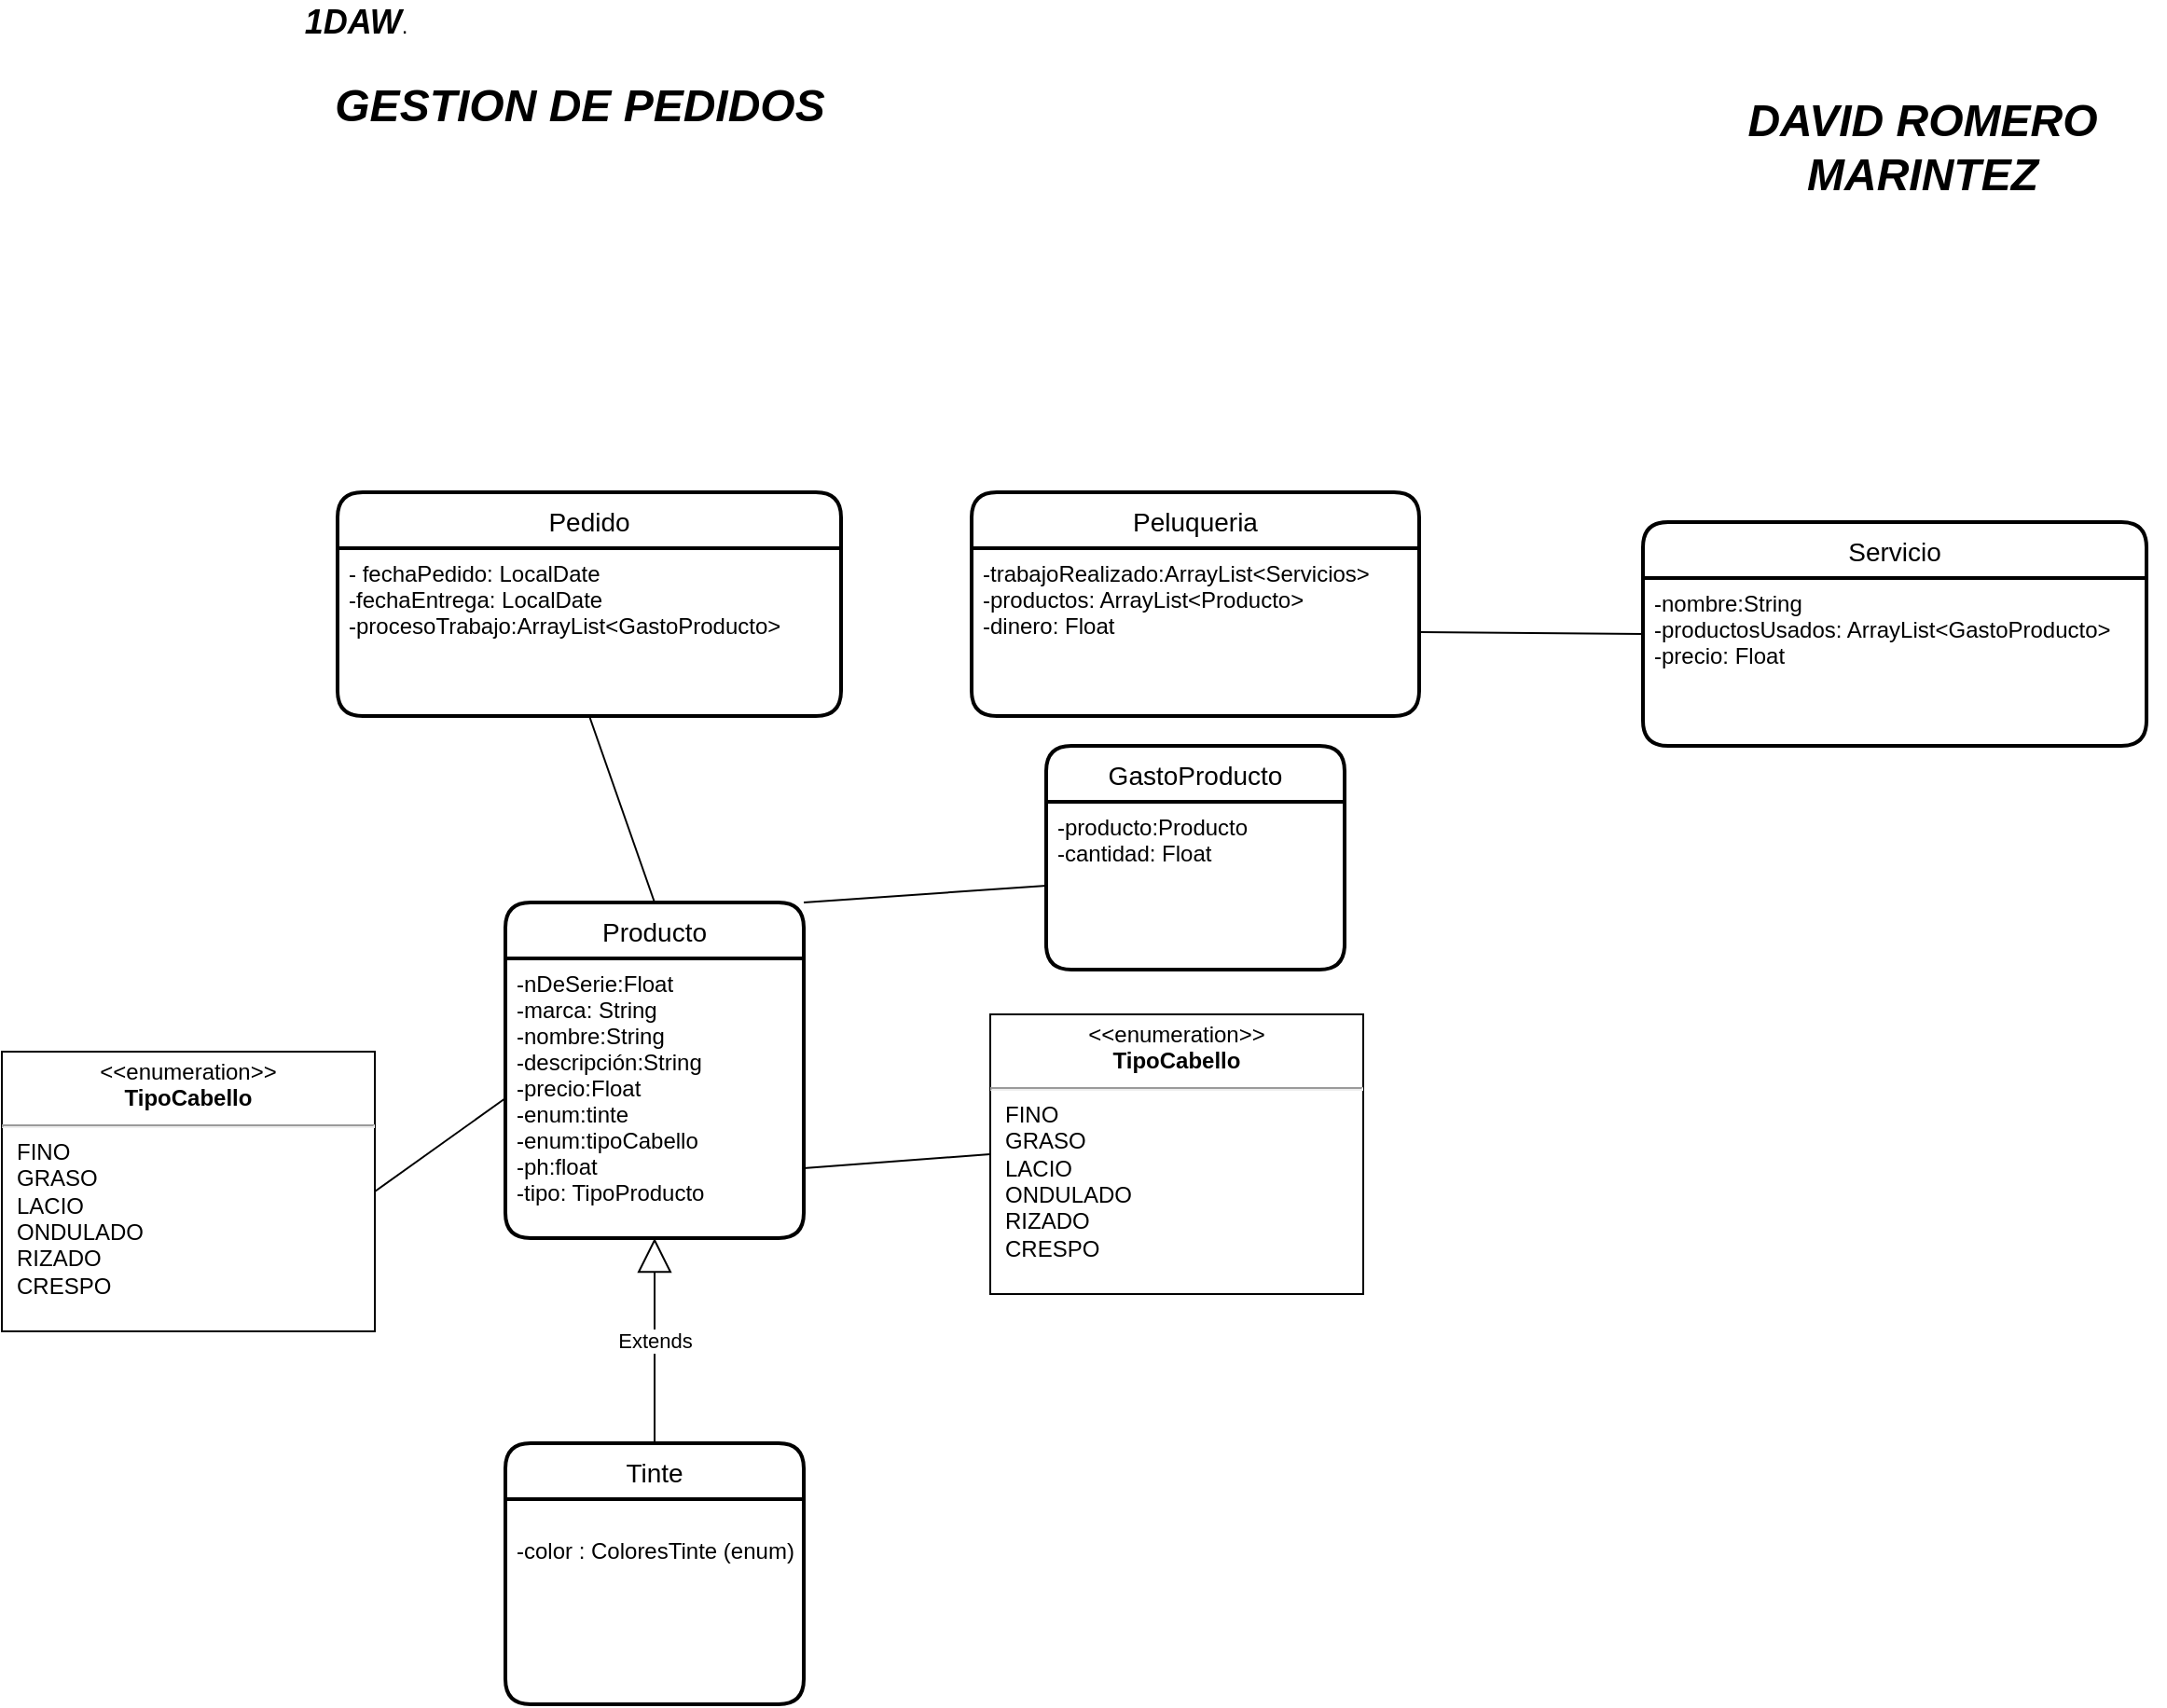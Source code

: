 <mxfile version="14.4.3" type="device"><diagram id="RWUxX7DL2p74dWEVke9h" name="Página-1"><mxGraphModel dx="1919" dy="1663" grid="1" gridSize="10" guides="1" tooltips="1" connect="1" arrows="1" fold="1" page="1" pageScale="1" pageWidth="827" pageHeight="1169" math="0" shadow="0"><root><mxCell id="0"/><mxCell id="1" parent="0"/><mxCell id="cuNZSvgnrqZYMuNhnCD_-5" value="Producto" style="swimlane;childLayout=stackLayout;horizontal=1;startSize=30;horizontalStack=0;rounded=1;fontSize=14;fontStyle=0;strokeWidth=2;resizeParent=0;resizeLast=1;shadow=0;dashed=0;align=center;" parent="1" vertex="1"><mxGeometry x="-100" y="-620" width="160" height="180" as="geometry"/></mxCell><mxCell id="cuNZSvgnrqZYMuNhnCD_-6" value="-nDeSerie:Float&#10;-marca: String&#10;-nombre:String&#10;-descripción:String&#10;-precio:Float&#10;-enum:tinte&#10;-enum:tipoCabello&#10;-ph:float&#10;-tipo: TipoProducto&#10;" style="align=left;strokeColor=none;fillColor=none;spacingLeft=4;fontSize=12;verticalAlign=top;resizable=0;rotatable=0;part=1;" parent="cuNZSvgnrqZYMuNhnCD_-5" vertex="1"><mxGeometry y="30" width="160" height="150" as="geometry"/></mxCell><mxCell id="cuNZSvgnrqZYMuNhnCD_-7" value="GastoProducto" style="swimlane;childLayout=stackLayout;horizontal=1;startSize=30;horizontalStack=0;rounded=1;fontSize=14;fontStyle=0;strokeWidth=2;resizeParent=0;resizeLast=1;shadow=0;dashed=0;align=center;" parent="1" vertex="1"><mxGeometry x="190" y="-704" width="160" height="120" as="geometry"/></mxCell><mxCell id="cuNZSvgnrqZYMuNhnCD_-8" value="-producto:Producto&#10;-cantidad: Float" style="align=left;strokeColor=none;fillColor=none;spacingLeft=4;fontSize=12;verticalAlign=top;resizable=0;rotatable=0;part=1;" parent="cuNZSvgnrqZYMuNhnCD_-7" vertex="1"><mxGeometry y="30" width="160" height="90" as="geometry"/></mxCell><mxCell id="cuNZSvgnrqZYMuNhnCD_-12" value="Pedido" style="swimlane;childLayout=stackLayout;horizontal=1;startSize=30;horizontalStack=0;rounded=1;fontSize=14;fontStyle=0;strokeWidth=2;resizeParent=0;resizeLast=1;shadow=0;dashed=0;align=center;" parent="1" vertex="1"><mxGeometry x="-190" y="-840" width="270" height="120" as="geometry"/></mxCell><mxCell id="cuNZSvgnrqZYMuNhnCD_-13" value="- fechaPedido: LocalDate&#10;-fechaEntrega: LocalDate&#10;-procesoTrabajo:ArrayList&lt;GastoProducto&gt;&#10;" style="align=left;strokeColor=none;fillColor=none;spacingLeft=4;fontSize=12;verticalAlign=top;resizable=0;rotatable=0;part=1;" parent="cuNZSvgnrqZYMuNhnCD_-12" vertex="1"><mxGeometry y="30" width="270" height="90" as="geometry"/></mxCell><mxCell id="cuNZSvgnrqZYMuNhnCD_-14" value="Peluqueria" style="swimlane;childLayout=stackLayout;horizontal=1;startSize=30;horizontalStack=0;rounded=1;fontSize=14;fontStyle=0;strokeWidth=2;resizeParent=0;resizeLast=1;shadow=0;dashed=0;align=center;" parent="1" vertex="1"><mxGeometry x="150" y="-840" width="240" height="120" as="geometry"/></mxCell><mxCell id="cuNZSvgnrqZYMuNhnCD_-15" value="-trabajoRealizado:ArrayList&lt;Servicios&gt;&#10;-productos: ArrayList&lt;Producto&gt;&#10;-dinero: Float" style="align=left;strokeColor=none;fillColor=none;spacingLeft=4;fontSize=12;verticalAlign=top;resizable=0;rotatable=0;part=1;" parent="cuNZSvgnrqZYMuNhnCD_-14" vertex="1"><mxGeometry y="30" width="240" height="90" as="geometry"/></mxCell><mxCell id="cuNZSvgnrqZYMuNhnCD_-16" value="Servicio" style="swimlane;childLayout=stackLayout;horizontal=1;startSize=30;horizontalStack=0;rounded=1;fontSize=14;fontStyle=0;strokeWidth=2;resizeParent=0;resizeLast=1;shadow=0;dashed=0;align=center;" parent="1" vertex="1"><mxGeometry x="510" y="-824" width="270" height="120" as="geometry"/></mxCell><mxCell id="cuNZSvgnrqZYMuNhnCD_-17" value="-nombre:String&#10;-productosUsados: ArrayList&lt;GastoProducto&gt;&#10;-precio: Float" style="align=left;strokeColor=none;fillColor=none;spacingLeft=4;fontSize=12;verticalAlign=top;resizable=0;rotatable=0;part=1;" parent="cuNZSvgnrqZYMuNhnCD_-16" vertex="1"><mxGeometry y="30" width="270" height="90" as="geometry"/></mxCell><mxCell id="cuNZSvgnrqZYMuNhnCD_-22" value="Tinte" style="swimlane;childLayout=stackLayout;horizontal=1;startSize=30;horizontalStack=0;rounded=1;fontSize=14;fontStyle=0;strokeWidth=2;resizeParent=0;resizeLast=1;shadow=0;dashed=0;align=center;" parent="1" vertex="1"><mxGeometry x="-100" y="-330" width="160" height="140" as="geometry"/></mxCell><mxCell id="cuNZSvgnrqZYMuNhnCD_-23" value="&#10;-color : ColoresTinte (enum)" style="align=left;strokeColor=none;fillColor=none;spacingLeft=4;fontSize=12;verticalAlign=top;resizable=0;rotatable=0;part=1;" parent="cuNZSvgnrqZYMuNhnCD_-22" vertex="1"><mxGeometry y="30" width="160" height="110" as="geometry"/></mxCell><mxCell id="cuNZSvgnrqZYMuNhnCD_-31" value="Extends" style="endArrow=block;endSize=16;endFill=0;html=1;entryX=0.5;entryY=1;entryDx=0;entryDy=0;exitX=0.5;exitY=0;exitDx=0;exitDy=0;" parent="1" source="cuNZSvgnrqZYMuNhnCD_-22" target="cuNZSvgnrqZYMuNhnCD_-6" edge="1"><mxGeometry width="160" relative="1" as="geometry"><mxPoint x="230" y="-30" as="sourcePoint"/><mxPoint x="420" y="240" as="targetPoint"/></mxGeometry></mxCell><mxCell id="cuNZSvgnrqZYMuNhnCD_-34" value="&lt;p style=&quot;margin: 0px ; margin-top: 4px ; text-align: center&quot;&gt;&amp;lt;&amp;lt;enumeration&amp;gt;&amp;gt;&lt;br&gt;&lt;b&gt;TipoCabello&lt;/b&gt;&lt;/p&gt;&lt;hr&gt;&lt;p style=&quot;margin: 0px ; margin-left: 8px ; text-align: left&quot;&gt;FINO&lt;br&gt;GRASO&lt;/p&gt;&lt;p style=&quot;margin: 0px ; margin-left: 8px ; text-align: left&quot;&gt;LACIO&lt;/p&gt;&lt;p style=&quot;margin: 0px ; margin-left: 8px ; text-align: left&quot;&gt;ONDULADO&lt;/p&gt;&lt;p style=&quot;margin: 0px ; margin-left: 8px ; text-align: left&quot;&gt;RIZADO&lt;/p&gt;&lt;p style=&quot;margin: 0px ; margin-left: 8px ; text-align: left&quot;&gt;CRESPO&lt;/p&gt;" style="shape=rect;html=1;overflow=fill;whiteSpace=wrap;" parent="1" vertex="1"><mxGeometry x="160" y="-560" width="200" height="150" as="geometry"/></mxCell><mxCell id="cuNZSvgnrqZYMuNhnCD_-57" value="&lt;b&gt;&lt;i&gt;&lt;font style=&quot;font-size: 24px&quot;&gt;GESTION DE PEDIDOS&lt;/font&gt;&lt;/i&gt;&lt;/b&gt;" style="text;html=1;strokeColor=none;fillColor=none;align=center;verticalAlign=middle;whiteSpace=wrap;rounded=0;" parent="1" vertex="1"><mxGeometry x="-220" y="-1082.5" width="320" height="70" as="geometry"/></mxCell><mxCell id="cuNZSvgnrqZYMuNhnCD_-58" value="&lt;font style=&quot;font-size: 24px&quot;&gt;&lt;b&gt;&lt;i&gt;DAVID ROMERO MARINTEZ&lt;/i&gt;&lt;/b&gt;&lt;/font&gt;" style="text;html=1;strokeColor=none;fillColor=none;align=center;verticalAlign=middle;whiteSpace=wrap;rounded=0;" parent="1" vertex="1"><mxGeometry x="530" y="-1037.5" width="260" height="25" as="geometry"/></mxCell><mxCell id="cuNZSvgnrqZYMuNhnCD_-59" value="&lt;font style=&quot;font-size: 18px&quot;&gt;&lt;i&gt;&lt;b&gt;1DAW&lt;/b&gt;&lt;/i&gt;&lt;/font&gt;." style="text;html=1;strokeColor=none;fillColor=none;align=center;verticalAlign=middle;whiteSpace=wrap;rounded=0;" parent="1" vertex="1"><mxGeometry x="-210" y="-1102.5" width="60" height="20" as="geometry"/></mxCell><mxCell id="-tsQOSKhlyk57V4rz-8E-2" value="" style="endArrow=none;html=1;exitX=0;exitY=0.5;exitDx=0;exitDy=0;entryX=1;entryY=0.75;entryDx=0;entryDy=0;" parent="1" source="cuNZSvgnrqZYMuNhnCD_-34" target="cuNZSvgnrqZYMuNhnCD_-6" edge="1"><mxGeometry width="50" height="50" relative="1" as="geometry"><mxPoint x="460" y="-440" as="sourcePoint"/><mxPoint x="510" y="-490" as="targetPoint"/></mxGeometry></mxCell><mxCell id="VM61QjOK5e37d1nDfCoO-1" value="" style="endArrow=none;html=1;entryX=0;entryY=0.5;entryDx=0;entryDy=0;exitX=1;exitY=0.5;exitDx=0;exitDy=0;" parent="1" source="VM61QjOK5e37d1nDfCoO-2" target="cuNZSvgnrqZYMuNhnCD_-6" edge="1"><mxGeometry width="50" height="50" relative="1" as="geometry"><mxPoint x="-160" y="-500" as="sourcePoint"/><mxPoint x="70" y="-467.5" as="targetPoint"/></mxGeometry></mxCell><mxCell id="VM61QjOK5e37d1nDfCoO-2" value="&lt;p style=&quot;margin: 0px ; margin-top: 4px ; text-align: center&quot;&gt;&amp;lt;&amp;lt;enumeration&amp;gt;&amp;gt;&lt;br&gt;&lt;b&gt;TipoCabello&lt;/b&gt;&lt;/p&gt;&lt;hr&gt;&lt;p style=&quot;margin: 0px ; margin-left: 8px ; text-align: left&quot;&gt;FINO&lt;br&gt;GRASO&lt;/p&gt;&lt;p style=&quot;margin: 0px ; margin-left: 8px ; text-align: left&quot;&gt;LACIO&lt;/p&gt;&lt;p style=&quot;margin: 0px ; margin-left: 8px ; text-align: left&quot;&gt;ONDULADO&lt;/p&gt;&lt;p style=&quot;margin: 0px ; margin-left: 8px ; text-align: left&quot;&gt;RIZADO&lt;/p&gt;&lt;p style=&quot;margin: 0px ; margin-left: 8px ; text-align: left&quot;&gt;CRESPO&lt;/p&gt;" style="shape=rect;html=1;overflow=fill;whiteSpace=wrap;" parent="1" vertex="1"><mxGeometry x="-370" y="-540" width="200" height="150" as="geometry"/></mxCell><mxCell id="1CNCk8e7JeG2ze-1RlOA-1" value="" style="endArrow=none;html=1;exitX=1;exitY=0;exitDx=0;exitDy=0;entryX=0;entryY=0.5;entryDx=0;entryDy=0;" edge="1" parent="1" source="cuNZSvgnrqZYMuNhnCD_-5" target="cuNZSvgnrqZYMuNhnCD_-8"><mxGeometry width="50" height="50" relative="1" as="geometry"><mxPoint x="300" y="-680" as="sourcePoint"/><mxPoint x="350" y="-730" as="targetPoint"/></mxGeometry></mxCell><mxCell id="1CNCk8e7JeG2ze-1RlOA-2" value="" style="endArrow=none;html=1;exitX=0.5;exitY=1;exitDx=0;exitDy=0;entryX=0.5;entryY=0;entryDx=0;entryDy=0;" edge="1" parent="1" source="cuNZSvgnrqZYMuNhnCD_-13" target="cuNZSvgnrqZYMuNhnCD_-5"><mxGeometry width="50" height="50" relative="1" as="geometry"><mxPoint x="300" y="-680" as="sourcePoint"/><mxPoint x="350" y="-730" as="targetPoint"/></mxGeometry></mxCell><mxCell id="1CNCk8e7JeG2ze-1RlOA-3" value="" style="endArrow=none;html=1;entryX=0;entryY=0.5;entryDx=0;entryDy=0;exitX=1;exitY=0.5;exitDx=0;exitDy=0;" edge="1" parent="1" source="cuNZSvgnrqZYMuNhnCD_-15" target="cuNZSvgnrqZYMuNhnCD_-16"><mxGeometry width="50" height="50" relative="1" as="geometry"><mxPoint x="300" y="-680" as="sourcePoint"/><mxPoint x="350" y="-730" as="targetPoint"/></mxGeometry></mxCell></root></mxGraphModel></diagram></mxfile>